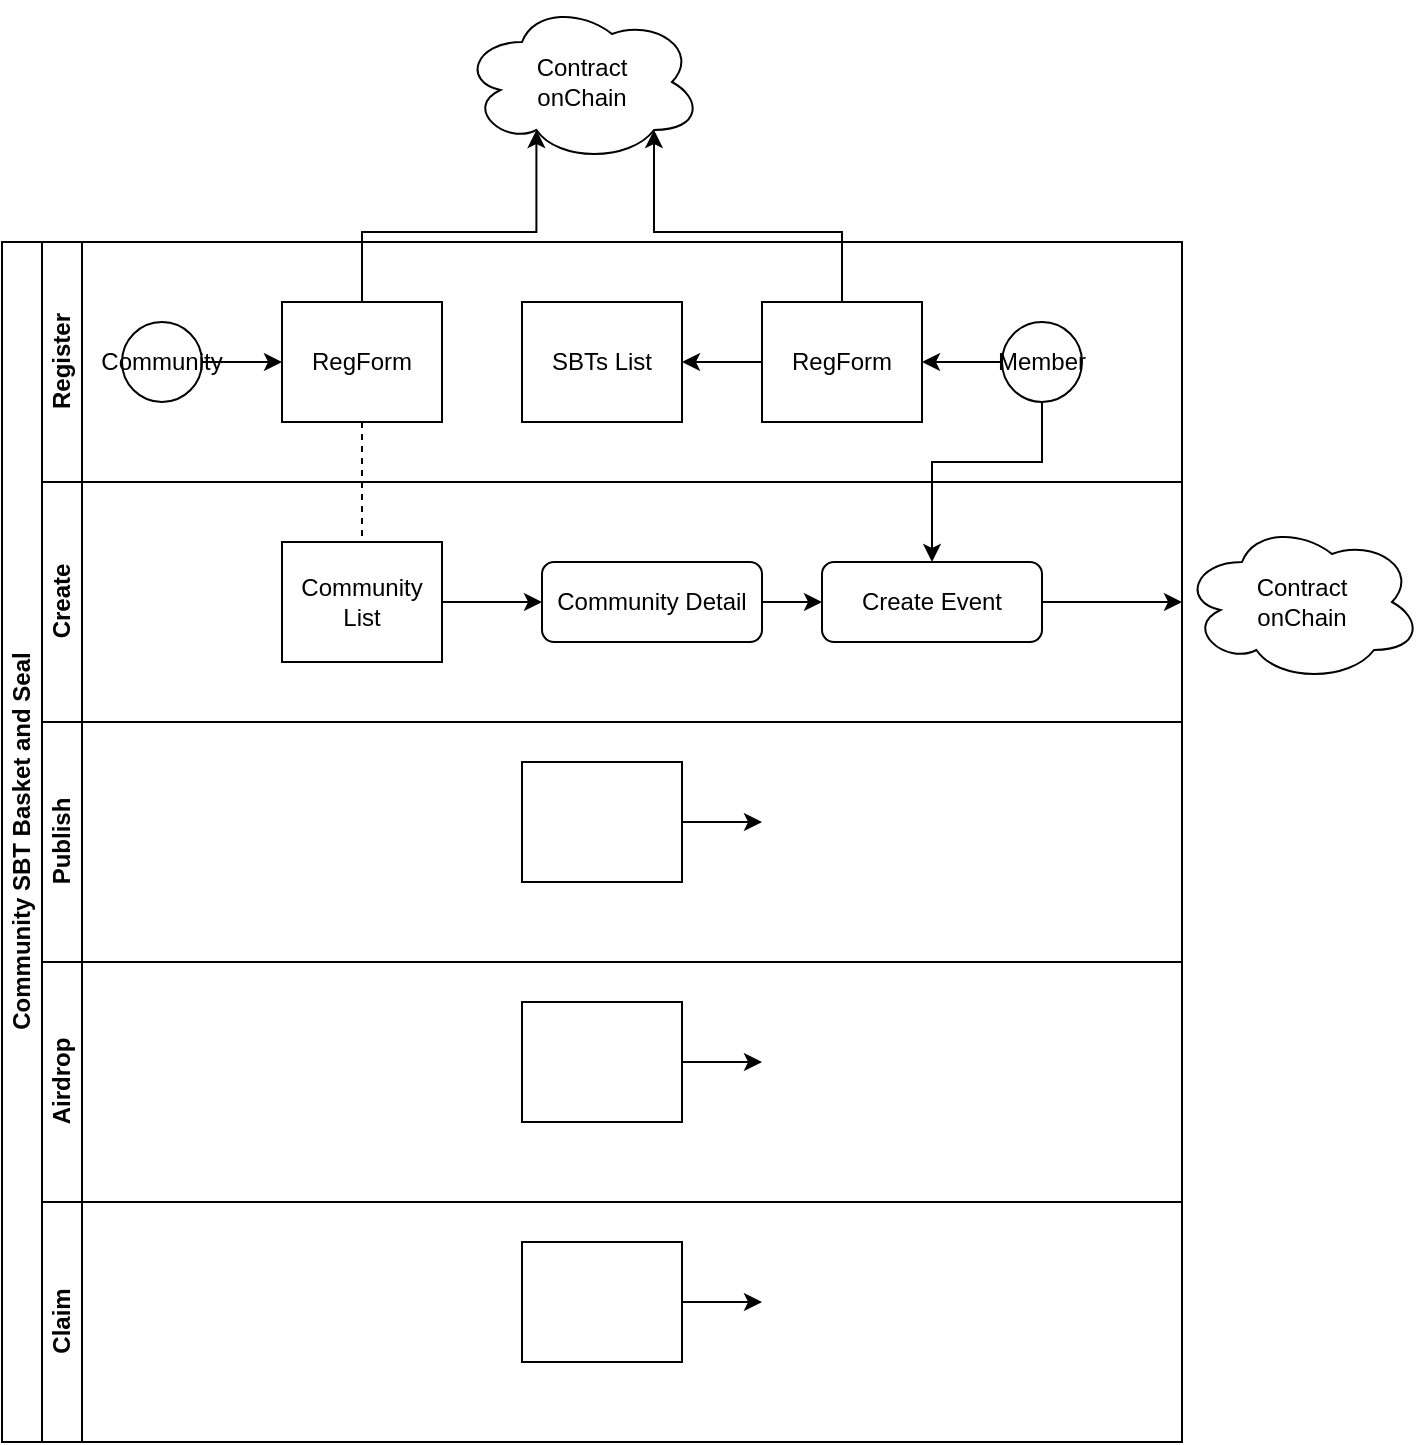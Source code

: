 <mxfile version="20.0.4" type="github">
  <diagram id="prtHgNgQTEPvFCAcTncT" name="Page-1">
    <mxGraphModel dx="946" dy="593" grid="1" gridSize="10" guides="1" tooltips="1" connect="1" arrows="1" fold="1" page="1" pageScale="1" pageWidth="827" pageHeight="1169" math="0" shadow="0">
      <root>
        <mxCell id="0" />
        <mxCell id="1" parent="0" />
        <mxCell id="dNxyNK7c78bLwvsdeMH5-19" value="Community SBT Basket and Seal" style="swimlane;html=1;childLayout=stackLayout;resizeParent=1;resizeParentMax=0;horizontal=0;startSize=20;horizontalStack=0;" parent="1" vertex="1">
          <mxGeometry x="120" y="120" width="590" height="600" as="geometry" />
        </mxCell>
        <mxCell id="dNxyNK7c78bLwvsdeMH5-27" value="" style="edgeStyle=orthogonalEdgeStyle;rounded=0;orthogonalLoop=1;jettySize=auto;html=1;dashed=1;endArrow=none;endFill=0;" parent="dNxyNK7c78bLwvsdeMH5-19" source="dNxyNK7c78bLwvsdeMH5-24" target="dNxyNK7c78bLwvsdeMH5-26" edge="1">
          <mxGeometry relative="1" as="geometry" />
        </mxCell>
        <mxCell id="dNxyNK7c78bLwvsdeMH5-20" value="Register" style="swimlane;html=1;startSize=20;horizontal=0;" parent="dNxyNK7c78bLwvsdeMH5-19" vertex="1">
          <mxGeometry x="20" width="570" height="120" as="geometry" />
        </mxCell>
        <mxCell id="dNxyNK7c78bLwvsdeMH5-25" value="" style="edgeStyle=orthogonalEdgeStyle;rounded=0;orthogonalLoop=1;jettySize=auto;html=1;" parent="dNxyNK7c78bLwvsdeMH5-20" source="dNxyNK7c78bLwvsdeMH5-23" target="dNxyNK7c78bLwvsdeMH5-24" edge="1">
          <mxGeometry relative="1" as="geometry" />
        </mxCell>
        <mxCell id="dNxyNK7c78bLwvsdeMH5-23" value="Community" style="ellipse;whiteSpace=wrap;html=1;shadow=0;" parent="dNxyNK7c78bLwvsdeMH5-20" vertex="1">
          <mxGeometry x="40" y="40" width="40" height="40" as="geometry" />
        </mxCell>
        <mxCell id="dNxyNK7c78bLwvsdeMH5-24" value="RegForm" style="rounded=0;whiteSpace=wrap;html=1;fontFamily=Helvetica;fontSize=12;fontColor=#000000;align=center;" parent="dNxyNK7c78bLwvsdeMH5-20" vertex="1">
          <mxGeometry x="120" y="30" width="80" height="60" as="geometry" />
        </mxCell>
        <mxCell id="dNxyNK7c78bLwvsdeMH5-30" value="SBTs List" style="rounded=0;whiteSpace=wrap;html=1;fontFamily=Helvetica;fontSize=12;fontColor=#000000;align=center;" parent="dNxyNK7c78bLwvsdeMH5-20" vertex="1">
          <mxGeometry x="240" y="30" width="80" height="60" as="geometry" />
        </mxCell>
        <mxCell id="PPnO8-gvobi9Ob4PvnnM-10" value="" style="edgeStyle=orthogonalEdgeStyle;rounded=0;orthogonalLoop=1;jettySize=auto;html=1;" edge="1" parent="dNxyNK7c78bLwvsdeMH5-20" source="dNxyNK7c78bLwvsdeMH5-32" target="PPnO8-gvobi9Ob4PvnnM-9">
          <mxGeometry relative="1" as="geometry" />
        </mxCell>
        <mxCell id="dNxyNK7c78bLwvsdeMH5-32" value="Member" style="ellipse;whiteSpace=wrap;html=1;" parent="dNxyNK7c78bLwvsdeMH5-20" vertex="1">
          <mxGeometry x="480" y="40" width="40" height="40" as="geometry" />
        </mxCell>
        <mxCell id="PPnO8-gvobi9Ob4PvnnM-11" value="" style="edgeStyle=orthogonalEdgeStyle;rounded=0;orthogonalLoop=1;jettySize=auto;html=1;" edge="1" parent="dNxyNK7c78bLwvsdeMH5-20" source="PPnO8-gvobi9Ob4PvnnM-9" target="dNxyNK7c78bLwvsdeMH5-30">
          <mxGeometry relative="1" as="geometry" />
        </mxCell>
        <mxCell id="PPnO8-gvobi9Ob4PvnnM-9" value="RegForm" style="rounded=0;whiteSpace=wrap;html=1;fontFamily=Helvetica;fontSize=12;fontColor=#000000;align=center;" vertex="1" parent="dNxyNK7c78bLwvsdeMH5-20">
          <mxGeometry x="360" y="30" width="80" height="60" as="geometry" />
        </mxCell>
        <mxCell id="dNxyNK7c78bLwvsdeMH5-21" value="Create&lt;br&gt;" style="swimlane;html=1;startSize=20;horizontal=0;" parent="dNxyNK7c78bLwvsdeMH5-19" vertex="1">
          <mxGeometry x="20" y="120" width="570" height="120" as="geometry" />
        </mxCell>
        <mxCell id="PPnO8-gvobi9Ob4PvnnM-7" value="" style="edgeStyle=orthogonalEdgeStyle;rounded=0;orthogonalLoop=1;jettySize=auto;html=1;" edge="1" parent="dNxyNK7c78bLwvsdeMH5-21" source="dNxyNK7c78bLwvsdeMH5-26" target="PPnO8-gvobi9Ob4PvnnM-3">
          <mxGeometry relative="1" as="geometry" />
        </mxCell>
        <mxCell id="dNxyNK7c78bLwvsdeMH5-26" value="Community List" style="rounded=0;whiteSpace=wrap;html=1;fontFamily=Helvetica;fontSize=12;fontColor=#000000;align=center;" parent="dNxyNK7c78bLwvsdeMH5-21" vertex="1">
          <mxGeometry x="120" y="30" width="80" height="60" as="geometry" />
        </mxCell>
        <mxCell id="PPnO8-gvobi9Ob4PvnnM-8" value="" style="edgeStyle=orthogonalEdgeStyle;rounded=0;orthogonalLoop=1;jettySize=auto;html=1;" edge="1" parent="dNxyNK7c78bLwvsdeMH5-21" source="PPnO8-gvobi9Ob4PvnnM-3" target="PPnO8-gvobi9Ob4PvnnM-6">
          <mxGeometry relative="1" as="geometry" />
        </mxCell>
        <mxCell id="PPnO8-gvobi9Ob4PvnnM-3" value="Community Detail" style="rounded=1;whiteSpace=wrap;html=1;shadow=0;" vertex="1" parent="dNxyNK7c78bLwvsdeMH5-21">
          <mxGeometry x="250" y="40" width="110" height="40" as="geometry" />
        </mxCell>
        <mxCell id="PPnO8-gvobi9Ob4PvnnM-6" value="Create Event" style="rounded=1;whiteSpace=wrap;html=1;shadow=0;" vertex="1" parent="dNxyNK7c78bLwvsdeMH5-21">
          <mxGeometry x="390" y="40" width="110" height="40" as="geometry" />
        </mxCell>
        <mxCell id="PPnO8-gvobi9Ob4PvnnM-18" value="Publish" style="swimlane;html=1;startSize=20;horizontal=0;" vertex="1" parent="dNxyNK7c78bLwvsdeMH5-19">
          <mxGeometry x="20" y="240" width="570" height="120" as="geometry" />
        </mxCell>
        <mxCell id="PPnO8-gvobi9Ob4PvnnM-19" value="" style="edgeStyle=orthogonalEdgeStyle;rounded=0;orthogonalLoop=1;jettySize=auto;html=1;endArrow=classic;endFill=1;" edge="1" parent="PPnO8-gvobi9Ob4PvnnM-18" source="PPnO8-gvobi9Ob4PvnnM-20">
          <mxGeometry relative="1" as="geometry">
            <mxPoint x="360" y="50" as="targetPoint" />
          </mxGeometry>
        </mxCell>
        <mxCell id="PPnO8-gvobi9Ob4PvnnM-20" value="" style="rounded=0;whiteSpace=wrap;html=1;fontFamily=Helvetica;fontSize=12;fontColor=#000000;align=center;" vertex="1" parent="PPnO8-gvobi9Ob4PvnnM-18">
          <mxGeometry x="240" y="20" width="80" height="60" as="geometry" />
        </mxCell>
        <mxCell id="PPnO8-gvobi9Ob4PvnnM-21" value="Airdrop" style="swimlane;html=1;startSize=20;horizontal=0;" vertex="1" parent="dNxyNK7c78bLwvsdeMH5-19">
          <mxGeometry x="20" y="360" width="570" height="120" as="geometry" />
        </mxCell>
        <mxCell id="PPnO8-gvobi9Ob4PvnnM-22" value="" style="edgeStyle=orthogonalEdgeStyle;rounded=0;orthogonalLoop=1;jettySize=auto;html=1;endArrow=classic;endFill=1;" edge="1" parent="PPnO8-gvobi9Ob4PvnnM-21" source="PPnO8-gvobi9Ob4PvnnM-23">
          <mxGeometry relative="1" as="geometry">
            <mxPoint x="360" y="50" as="targetPoint" />
          </mxGeometry>
        </mxCell>
        <mxCell id="PPnO8-gvobi9Ob4PvnnM-23" value="" style="rounded=0;whiteSpace=wrap;html=1;fontFamily=Helvetica;fontSize=12;fontColor=#000000;align=center;" vertex="1" parent="PPnO8-gvobi9Ob4PvnnM-21">
          <mxGeometry x="240" y="20" width="80" height="60" as="geometry" />
        </mxCell>
        <mxCell id="dNxyNK7c78bLwvsdeMH5-22" value="Claim" style="swimlane;html=1;startSize=20;horizontal=0;" parent="dNxyNK7c78bLwvsdeMH5-19" vertex="1">
          <mxGeometry x="20" y="480" width="570" height="120" as="geometry" />
        </mxCell>
        <mxCell id="dNxyNK7c78bLwvsdeMH5-37" value="" style="edgeStyle=orthogonalEdgeStyle;rounded=0;orthogonalLoop=1;jettySize=auto;html=1;endArrow=classic;endFill=1;" parent="dNxyNK7c78bLwvsdeMH5-22" source="dNxyNK7c78bLwvsdeMH5-34" edge="1">
          <mxGeometry relative="1" as="geometry">
            <mxPoint x="360" y="50" as="targetPoint" />
          </mxGeometry>
        </mxCell>
        <mxCell id="dNxyNK7c78bLwvsdeMH5-34" value="" style="rounded=0;whiteSpace=wrap;html=1;fontFamily=Helvetica;fontSize=12;fontColor=#000000;align=center;" parent="dNxyNK7c78bLwvsdeMH5-22" vertex="1">
          <mxGeometry x="240" y="20" width="80" height="60" as="geometry" />
        </mxCell>
        <mxCell id="PPnO8-gvobi9Ob4PvnnM-12" value="" style="edgeStyle=orthogonalEdgeStyle;rounded=0;orthogonalLoop=1;jettySize=auto;html=1;" edge="1" parent="dNxyNK7c78bLwvsdeMH5-19" source="dNxyNK7c78bLwvsdeMH5-32" target="PPnO8-gvobi9Ob4PvnnM-6">
          <mxGeometry relative="1" as="geometry">
            <Array as="points">
              <mxPoint x="520" y="110" />
              <mxPoint x="465" y="110" />
            </Array>
          </mxGeometry>
        </mxCell>
        <mxCell id="PPnO8-gvobi9Ob4PvnnM-5" value="Contract&lt;br&gt;onChain" style="ellipse;shape=cloud;whiteSpace=wrap;html=1;shadow=0;" vertex="1" parent="1">
          <mxGeometry x="710" y="260" width="120" height="80" as="geometry" />
        </mxCell>
        <mxCell id="PPnO8-gvobi9Ob4PvnnM-14" value="" style="edgeStyle=orthogonalEdgeStyle;rounded=0;orthogonalLoop=1;jettySize=auto;html=1;" edge="1" parent="1" source="PPnO8-gvobi9Ob4PvnnM-6" target="PPnO8-gvobi9Ob4PvnnM-5">
          <mxGeometry relative="1" as="geometry" />
        </mxCell>
        <mxCell id="PPnO8-gvobi9Ob4PvnnM-15" value="Contract&lt;br&gt;onChain" style="ellipse;shape=cloud;whiteSpace=wrap;html=1;shadow=0;" vertex="1" parent="1">
          <mxGeometry x="350" width="120" height="80" as="geometry" />
        </mxCell>
        <mxCell id="PPnO8-gvobi9Ob4PvnnM-16" style="edgeStyle=orthogonalEdgeStyle;rounded=0;orthogonalLoop=1;jettySize=auto;html=1;exitX=0.5;exitY=0;exitDx=0;exitDy=0;entryX=0.31;entryY=0.8;entryDx=0;entryDy=0;entryPerimeter=0;" edge="1" parent="1" source="dNxyNK7c78bLwvsdeMH5-24" target="PPnO8-gvobi9Ob4PvnnM-15">
          <mxGeometry relative="1" as="geometry" />
        </mxCell>
        <mxCell id="PPnO8-gvobi9Ob4PvnnM-17" style="edgeStyle=orthogonalEdgeStyle;rounded=0;orthogonalLoop=1;jettySize=auto;html=1;exitX=0.5;exitY=0;exitDx=0;exitDy=0;entryX=0.8;entryY=0.8;entryDx=0;entryDy=0;entryPerimeter=0;" edge="1" parent="1" source="PPnO8-gvobi9Ob4PvnnM-9" target="PPnO8-gvobi9Ob4PvnnM-15">
          <mxGeometry relative="1" as="geometry" />
        </mxCell>
      </root>
    </mxGraphModel>
  </diagram>
</mxfile>

